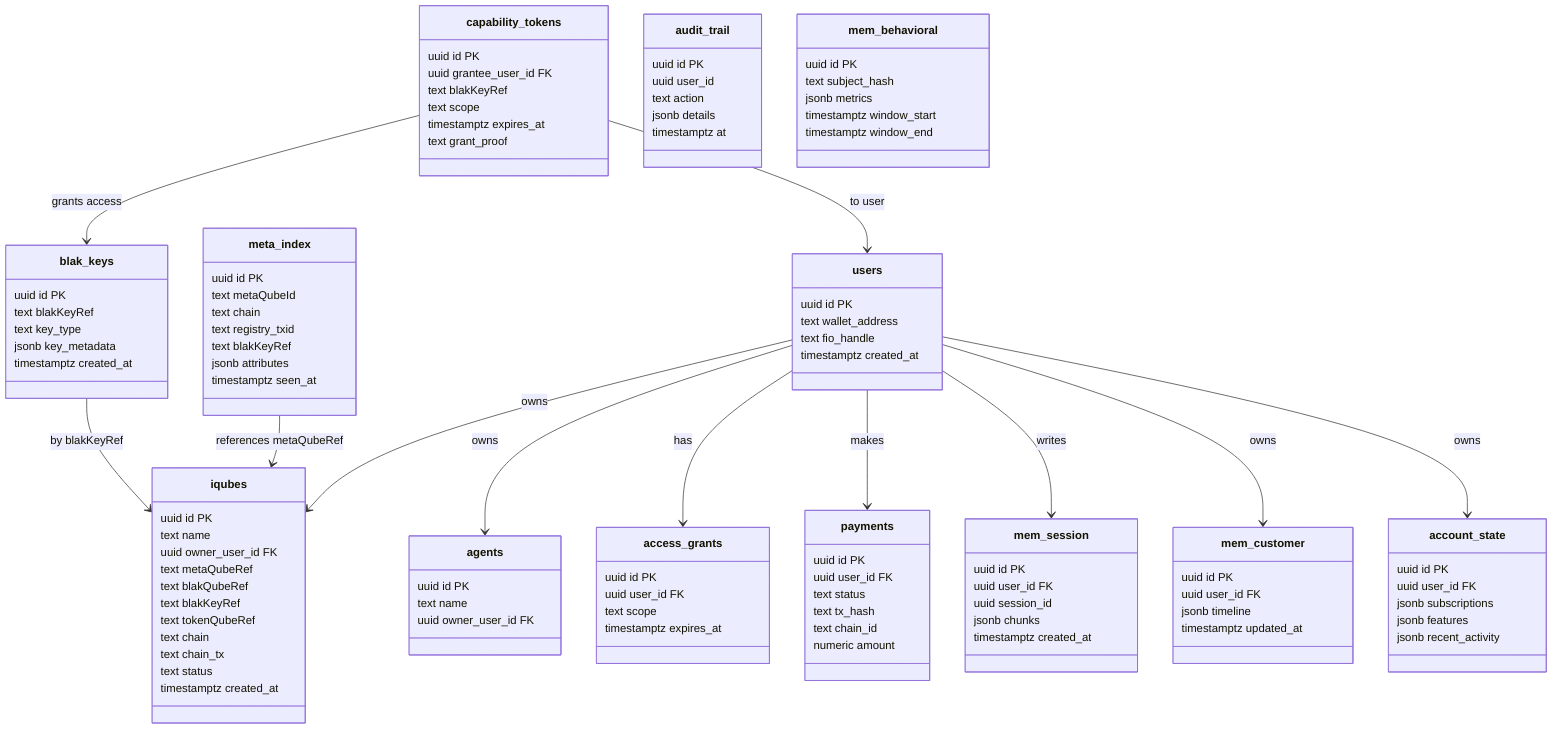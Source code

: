 classDiagram
  class users {
    uuid id PK
    text wallet_address
    text fio_handle
    timestamptz created_at
  }
  class agents {
    uuid id PK
    text name
    uuid owner_user_id FK
  }
  class iqubes {
    uuid id PK
    text name
    uuid owner_user_id FK
    text metaQubeRef
    text blakQubeRef
    text blakKeyRef
    text tokenQubeRef
    text chain
    text chain_tx
    text status
    timestamptz created_at
  }
  class meta_index {
    uuid id PK
    text metaQubeId
    text chain
    text registry_txid
    text blakKeyRef
    jsonb attributes
    timestamptz seen_at
  }
  class blak_keys {
    uuid id PK
    text blakKeyRef
    text key_type
    jsonb key_metadata
    timestamptz created_at
  }
  class capability_tokens {
    uuid id PK
    uuid grantee_user_id FK
    text blakKeyRef
    text scope
    timestamptz expires_at
    text grant_proof
  }
  class access_grants {
    uuid id PK
    uuid user_id FK
    text scope
    timestamptz expires_at
  }
  class payments {
    uuid id PK
    uuid user_id FK
    text status
    text tx_hash
    text chain_id
    numeric amount
  }
  class audit_trail {
    uuid id PK
    uuid user_id
    text action
    jsonb details
    timestamptz at
  }
  class mem_session {
    uuid id PK
    uuid user_id FK
    uuid session_id
    jsonb chunks
    timestamptz created_at
  }
  class mem_customer {
    uuid id PK
    uuid user_id FK
    jsonb timeline
    timestamptz updated_at
  }
  class mem_behavioral {
    uuid id PK
    text subject_hash
    jsonb metrics
    timestamptz window_start
    timestamptz window_end
  }
  class account_state {
    uuid id PK
    uuid user_id FK
    jsonb subscriptions
    jsonb features
    jsonb recent_activity
  }

  users --> agents : owns
  users --> iqubes : owns
  users --> access_grants : has
  users --> payments : makes
  users --> mem_session : writes
  users --> mem_customer : owns
  users --> account_state : owns
  meta_index --> iqubes : references metaQubeRef
  blak_keys --> iqubes : by blakKeyRef
  capability_tokens --> blak_keys : grants access
  capability_tokens --> users : to user